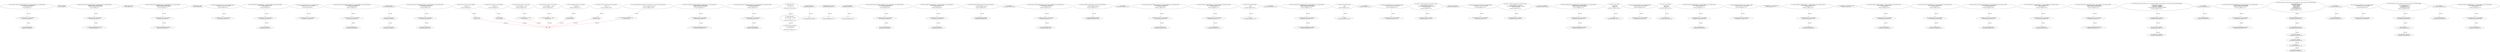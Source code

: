 digraph  {
13 [code="function sendto_txorigin21(address payable receiver, uint amount,address owner_txorigin21) public {\n	require (tx.origin == owner_txorigin21);\n	receiver.transfer(amount);\n}", label="3_ function sendto_txorigin21(address payable receiver, uint amount,address owner_txorigin21) public {\n	require (tx.origin == owner_txorigin21);\n	receiver.transfer(amount);\n}\n13-function_definition-4-7", method="sendto_txorigin21(address payable receiver,uint amount,address owner_txorigin21)", type_label=function_definition];
29 [code="require (tx.origin == owner_txorigin21);", label="4_ require (tx.origin == owner_txorigin21);\n29-expression_statement-5-5", method="sendto_txorigin21(address payable receiver,uint amount,address owner_txorigin21)", type_label=expression_statement];
38 [code="receiver.transfer(amount);", label="5_ receiver.transfer(amount);\n38-expression_statement-6-6", method="sendto_txorigin21(address payable receiver,uint amount,address owner_txorigin21)", type_label=expression_statement];
45 [code="bool private stopped;", label="7_ bool private stopped;\n45-new_variable-8-8", method="", type_label=new_variable];
50 [code="function withdrawAll_txorigin10(address payable _recipient,address owner_txorigin10) public {\n        require(tx.origin == owner_txorigin10);\n        _recipient.transfer(address(this).balance);\n    }", label="8_ function withdrawAll_txorigin10(address payable _recipient,address owner_txorigin10) public {\n        require(tx.origin == owner_txorigin10);\n        _recipient.transfer(address(this).balance);\n    }\n50-function_definition-9-12", method="withdrawAll_txorigin10(address payable _recipient,address owner_txorigin10)", type_label=function_definition];
62 [code="require(tx.origin == owner_txorigin10);", label="9_ require(tx.origin == owner_txorigin10);\n62-expression_statement-10-10", method="withdrawAll_txorigin10(address payable _recipient,address owner_txorigin10)", type_label=expression_statement];
71 [code="_recipient.transfer(address(this).balance);", label="10_ _recipient.transfer(address(this).balance);\n71-expression_statement-11-11", method="withdrawAll_txorigin10(address payable _recipient,address owner_txorigin10)", type_label=expression_statement];
82 [code="address private _owner;", label="12_ address private _owner;\n82-new_variable-13-13", method="", type_label=new_variable];
87 [code="function withdrawAll_txorigin22(address payable _recipient,address owner_txorigin22) public {\n        require(tx.origin == owner_txorigin22);\n        _recipient.transfer(address(this).balance);\n    }", label="13_ function withdrawAll_txorigin22(address payable _recipient,address owner_txorigin22) public {\n        require(tx.origin == owner_txorigin22);\n        _recipient.transfer(address(this).balance);\n    }\n87-function_definition-14-17", method="withdrawAll_txorigin22(address payable _recipient,address owner_txorigin22)", type_label=function_definition];
99 [code="require(tx.origin == owner_txorigin22);", label="14_ require(tx.origin == owner_txorigin22);\n99-expression_statement-15-15", method="withdrawAll_txorigin22(address payable _recipient,address owner_txorigin22)", type_label=expression_statement];
108 [code="_recipient.transfer(address(this).balance);", label="15_ _recipient.transfer(address(this).balance);\n108-expression_statement-16-16", method="withdrawAll_txorigin22(address payable _recipient,address owner_txorigin22)", type_label=expression_statement];
119 [code="address private _master;", label="17_ address private _master;\n119-new_variable-18-18", method="", type_label=new_variable];
124 [code="function bug_txorigin36(  address owner_txorigin36) public{\n        require(tx.origin == owner_txorigin36);\n    }", label="18_ function bug_txorigin36(  address owner_txorigin36) public{\n        require(tx.origin == owner_txorigin36);\n    }\n124-function_definition-19-21", method="bug_txorigin36(address owner_txorigin36)", type_label=function_definition];
132 [code="require(tx.origin == owner_txorigin36);", label="19_ require(tx.origin == owner_txorigin36);\n132-expression_statement-20-20", method="bug_txorigin36(address owner_txorigin36)", type_label=expression_statement];
143 [code="function transferTo_txorigin35(address to, uint amount,address owner_txorigin35) public {\n  require(tx.origin == owner_txorigin35);\n  to.call.value(amount);\n}", label="22_ function transferTo_txorigin35(address to, uint amount,address owner_txorigin35) public {\n  require(tx.origin == owner_txorigin35);\n  to.call.value(amount);\n}\n143-function_definition-23-26", method="transferTo_txorigin35(address to,uint amount,address owner_txorigin35)", type_label=function_definition];
159 [code="require(tx.origin == owner_txorigin35);", label="23_ require(tx.origin == owner_txorigin35);\n159-expression_statement-24-24", method="transferTo_txorigin35(address to,uint amount,address owner_txorigin35)", type_label=expression_statement];
168 [code="to.call.value(amount);", label="24_ to.call.value(amount);\n168-expression_statement-25-25", method="transferTo_txorigin35(address to,uint amount,address owner_txorigin35)", type_label=expression_statement];
179 [code="function bug_txorigin40(address owner_txorigin40) public{\n        require(tx.origin == owner_txorigin40);\n    }", label="27_ function bug_txorigin40(address owner_txorigin40) public{\n        require(tx.origin == owner_txorigin40);\n    }\n179-function_definition-28-30", method="bug_txorigin40(address owner_txorigin40)", type_label=function_definition];
187 [code="require(tx.origin == owner_txorigin40);", label="28_ require(tx.origin == owner_txorigin40);\n187-expression_statement-29-29", method="bug_txorigin40(address owner_txorigin40)", type_label=expression_statement];
206 [code="function sendto_txorigin33(address payable receiver, uint amount,address owner_txorigin33) public {\n	require (tx.origin == owner_txorigin33);\n	receiver.transfer(amount);\n}", label="31_ function sendto_txorigin33(address payable receiver, uint amount,address owner_txorigin33) public {\n	require (tx.origin == owner_txorigin33);\n	receiver.transfer(amount);\n}\n206-function_definition-32-35", method="sendto_txorigin33(address payable receiver,uint amount,address owner_txorigin33)", type_label=function_definition];
222 [code="require (tx.origin == owner_txorigin33);", label="32_ require (tx.origin == owner_txorigin33);\n222-expression_statement-33-33", method="sendto_txorigin33(address payable receiver,uint amount,address owner_txorigin33)", type_label=expression_statement];
231 [code="receiver.transfer(amount);", label="33_ receiver.transfer(amount);\n231-expression_statement-34-34", method="sendto_txorigin33(address payable receiver,uint amount,address owner_txorigin33)", type_label=expression_statement];
250 [code="stopped = false;", label="38_ stopped = false;\n250-expression_statement-39-39", method="", type_label=expression_statement];
255 [code="_owner = msg.sender;", label="39_ _owner = msg.sender;\n255-expression_statement-40-40", method="", type_label=expression_statement];
261 [code="_master = msg.sender;", label="40_ _master = msg.sender;\n261-expression_statement-41-41", method="", type_label=expression_statement];
283 [code="function sendto_txorigin1(address payable receiver, uint amount,address owner_txorigin1) public {\n	require (tx.origin == owner_txorigin1);\n	receiver.transfer(amount);\n}", label="44_ function sendto_txorigin1(address payable receiver, uint amount,address owner_txorigin1) public {\n	require (tx.origin == owner_txorigin1);\n	receiver.transfer(amount);\n}\n283-function_definition-45-48", method="sendto_txorigin1(address payable receiver,uint amount,address owner_txorigin1)", type_label=function_definition];
299 [code="require (tx.origin == owner_txorigin1);", label="45_ require (tx.origin == owner_txorigin1);\n299-expression_statement-46-46", method="sendto_txorigin1(address payable receiver,uint amount,address owner_txorigin1)", type_label=expression_statement];
308 [code="receiver.transfer(amount);", label="46_ receiver.transfer(amount);\n308-expression_statement-47-47", method="sendto_txorigin1(address payable receiver,uint amount,address owner_txorigin1)", type_label=expression_statement];
315 [code="function owner() public view returns (address)\n    {\n        return _owner;\n    }", label="48_ function owner() public view returns (address)\n    {\n        return _owner;\n    }\n315-function_definition-49-52", method="owner()", type_label=function_definition];
324 [code="return _owner;", label="50_ return _owner;\n324-return-51-51", method="owner()", type_label=return];
326 [code="function withdrawAll_txorigin2(address payable _recipient,address owner_txorigin2) public {\n        require(tx.origin == owner_txorigin2);\n        _recipient.transfer(address(this).balance);\n    }", label="52_ function withdrawAll_txorigin2(address payable _recipient,address owner_txorigin2) public {\n        require(tx.origin == owner_txorigin2);\n        _recipient.transfer(address(this).balance);\n    }\n326-function_definition-53-56", method="withdrawAll_txorigin2(address payable _recipient,address owner_txorigin2)", type_label=function_definition];
338 [code="require(tx.origin == owner_txorigin2);", label="53_ require(tx.origin == owner_txorigin2);\n338-expression_statement-54-54", method="withdrawAll_txorigin2(address payable _recipient,address owner_txorigin2)", type_label=expression_statement];
347 [code="_recipient.transfer(address(this).balance);", label="54_ _recipient.transfer(address(this).balance);\n347-expression_statement-55-55", method="withdrawAll_txorigin2(address payable _recipient,address owner_txorigin2)", type_label=expression_statement];
358 [code="function master() public view returns (address)\n    {\n        return _master;\n    }", label="56_ function master() public view returns (address)\n    {\n        return _master;\n    }\n358-function_definition-57-60", method="master()", type_label=function_definition];
367 [code="return _master;", label="58_ return _master;\n367-return-59-59", method="master()", type_label=return];
369 [code="function sendto_txorigin17(address payable receiver, uint amount,address owner_txorigin17) public {\n	require (tx.origin == owner_txorigin17);\n	receiver.transfer(amount);\n}", label="60_ function sendto_txorigin17(address payable receiver, uint amount,address owner_txorigin17) public {\n	require (tx.origin == owner_txorigin17);\n	receiver.transfer(amount);\n}\n369-function_definition-61-64", method="sendto_txorigin17(address payable receiver,uint amount,address owner_txorigin17)", type_label=function_definition];
385 [code="require (tx.origin == owner_txorigin17);", label="61_ require (tx.origin == owner_txorigin17);\n385-expression_statement-62-62", method="sendto_txorigin17(address payable receiver,uint amount,address owner_txorigin17)", type_label=expression_statement];
394 [code="receiver.transfer(amount);", label="62_ receiver.transfer(amount);\n394-expression_statement-63-63", method="sendto_txorigin17(address payable receiver,uint amount,address owner_txorigin17)", type_label=expression_statement];
401 [code="modifier onlyOwner()\n    {\n        require(isOwner());\n        _;\n    }", label="64_ modifier onlyOwner()\n    {\n        require(isOwner());\n        _;\n    }\n401-expression_statement-65-69", method="", type_label=expression_statement];
404 [code="require(isOwner());", label="66_ require(isOwner());\n404-expression_statement-67-67", method="", type_label=expression_statement];
410 [code="_;", label="67_ _;\n410-expression_statement-68-68", method="", type_label=expression_statement];
412 [code="modifier onlyMaster()\n    {\n        require(isMaster() || isOwner());\n        _;\n    }", label="69_ modifier onlyMaster()\n    {\n        require(isMaster() || isOwner());\n        _;\n    }\n412-expression_statement-70-74", method="", type_label=expression_statement];
415 [code="require(isMaster() || isOwner());", label="71_ require(isMaster() || isOwner());\n415-expression_statement-72-72", method="", type_label=expression_statement];
424 [code="_;", label="72_ _;\n424-expression_statement-73-73", method="", type_label=expression_statement];
426 [code="modifier onlyWhenNotStopped()\n    {\n        require(!isStopped());\n        _;\n    }", label="74_ modifier onlyWhenNotStopped()\n    {\n        require(!isStopped());\n        _;\n    }\n426-expression_statement-75-79", method="", type_label=expression_statement];
429 [code="require(!isStopped());", label="76_ require(!isStopped());\n429-expression_statement-77-77", method="", type_label=expression_statement];
436 [code="_;", label="77_ _;\n436-expression_statement-78-78", method="", type_label=expression_statement];
438 [code="function isOwner() public view returns (bool)\n    {\n        return msg.sender == _owner;\n    }", label="79_ function isOwner() public view returns (bool)\n    {\n        return msg.sender == _owner;\n    }\n438-function_definition-80-83", method="isOwner()", type_label=function_definition];
447 [code="return msg.sender == _owner;", label="81_ return msg.sender == _owner;\n447-return-82-82", method="isOwner()", type_label=return];
453 [code="function sendto_txorigin37(address payable receiver, uint amount,address owner_txorigin37) public {\n	require (tx.origin == owner_txorigin37);\n	receiver.transfer(amount);\n}", label="83_ function sendto_txorigin37(address payable receiver, uint amount,address owner_txorigin37) public {\n	require (tx.origin == owner_txorigin37);\n	receiver.transfer(amount);\n}\n453-function_definition-84-87", method="sendto_txorigin37(address payable receiver,uint amount,address owner_txorigin37)", type_label=function_definition];
469 [code="require (tx.origin == owner_txorigin37);", label="84_ require (tx.origin == owner_txorigin37);\n469-expression_statement-85-85", method="sendto_txorigin37(address payable receiver,uint amount,address owner_txorigin37)", type_label=expression_statement];
478 [code="receiver.transfer(amount);", label="85_ receiver.transfer(amount);\n478-expression_statement-86-86", method="sendto_txorigin37(address payable receiver,uint amount,address owner_txorigin37)", type_label=expression_statement];
485 [code="function isMaster() public view returns (bool)\n    {\n        return msg.sender == _master;\n    }", label="87_ function isMaster() public view returns (bool)\n    {\n        return msg.sender == _master;\n    }\n485-function_definition-88-91", method="isMaster()", type_label=function_definition];
494 [code="return msg.sender == _master;", label="89_ return msg.sender == _master;\n494-return-90-90", method="isMaster()", type_label=return];
500 [code="function transferTo_txorigin3(address to, uint amount,address owner_txorigin3) public {\n  require(tx.origin == owner_txorigin3);\n  to.call.value(amount);\n}", label="91_ function transferTo_txorigin3(address to, uint amount,address owner_txorigin3) public {\n  require(tx.origin == owner_txorigin3);\n  to.call.value(amount);\n}\n500-function_definition-92-95", method="transferTo_txorigin3(address to,uint amount,address owner_txorigin3)", type_label=function_definition];
516 [code="require(tx.origin == owner_txorigin3);", label="92_ require(tx.origin == owner_txorigin3);\n516-expression_statement-93-93", method="transferTo_txorigin3(address to,uint amount,address owner_txorigin3)", type_label=expression_statement];
525 [code="to.call.value(amount);", label="93_ to.call.value(amount);\n525-expression_statement-94-94", method="transferTo_txorigin3(address to,uint amount,address owner_txorigin3)", type_label=expression_statement];
534 [code="function transferOwnership(address newOwner) external onlyOwner\n    {\n        _transferOwnership(newOwner);\n    }", label="95_ function transferOwnership(address newOwner) external onlyOwner\n    {\n        _transferOwnership(newOwner);\n    }\n534-function_definition-96-99", method="transferOwnership(address newOwner)", type_label=function_definition];
541 [code=onlyOwner, label="95_ onlyOwner\n541-expression_statement-96-96", method="transferOwnership(address newOwner)", type_label=expression_statement];
544 [code="_transferOwnership(newOwner);", label="97_ _transferOwnership(newOwner);\n544-expression_statement-98-98", method="transferOwnership(address newOwner)", type_label=expression_statement];
549 [code="function sendto_txorigin9(address payable receiver, uint amount,address owner_txorigin9) public {\n	require (tx.origin == owner_txorigin9);\n	receiver.transfer(amount);\n}", label="99_ function sendto_txorigin9(address payable receiver, uint amount,address owner_txorigin9) public {\n	require (tx.origin == owner_txorigin9);\n	receiver.transfer(amount);\n}\n549-function_definition-100-103", method="sendto_txorigin9(address payable receiver,uint amount,address owner_txorigin9)", type_label=function_definition];
565 [code="require (tx.origin == owner_txorigin9);", label="100_ require (tx.origin == owner_txorigin9);\n565-expression_statement-101-101", method="sendto_txorigin9(address payable receiver,uint amount,address owner_txorigin9)", type_label=expression_statement];
574 [code="receiver.transfer(amount);", label="101_ receiver.transfer(amount);\n574-expression_statement-102-102", method="sendto_txorigin9(address payable receiver,uint amount,address owner_txorigin9)", type_label=expression_statement];
581 [code="function transferMasterRole(address newMaster) external onlyOwner\n    {\n        _transferMasterRole(newMaster);\n    }", label="103_ function transferMasterRole(address newMaster) external onlyOwner\n    {\n        _transferMasterRole(newMaster);\n    }\n581-function_definition-104-107", method="transferMasterRole(address newMaster)", type_label=function_definition];
588 [code=onlyOwner, label="103_ onlyOwner\n588-expression_statement-104-104", method="transferMasterRole(address newMaster)", type_label=expression_statement];
591 [code="_transferMasterRole(newMaster);", label="105_ _transferMasterRole(newMaster);\n591-expression_statement-106-106", method="transferMasterRole(address newMaster)", type_label=expression_statement];
596 [code="function sendto_txorigin25(address payable receiver, uint amount,address owner_txorigin25) public {\n	require (tx.origin == owner_txorigin25);\n	receiver.transfer(amount);\n}", label="107_ function sendto_txorigin25(address payable receiver, uint amount,address owner_txorigin25) public {\n	require (tx.origin == owner_txorigin25);\n	receiver.transfer(amount);\n}\n596-function_definition-108-111", method="sendto_txorigin25(address payable receiver,uint amount,address owner_txorigin25)", type_label=function_definition];
612 [code="require (tx.origin == owner_txorigin25);", label="108_ require (tx.origin == owner_txorigin25);\n612-expression_statement-109-109", method="sendto_txorigin25(address payable receiver,uint amount,address owner_txorigin25)", type_label=expression_statement];
621 [code="receiver.transfer(amount);", label="109_ receiver.transfer(amount);\n621-expression_statement-110-110", method="sendto_txorigin25(address payable receiver,uint amount,address owner_txorigin25)", type_label=expression_statement];
628 [code="function isStopped() public view returns (bool)\n    {\n        return stopped;\n    }", label="111_ function isStopped() public view returns (bool)\n    {\n        return stopped;\n    }\n628-function_definition-112-115", method="isStopped()", type_label=function_definition];
637 [code="return stopped;", label="113_ return stopped;\n637-return-114-114", method="isStopped()", type_label=return];
639 [code="function transferTo_txorigin19(address to, uint amount,address owner_txorigin19) public {\n  require(tx.origin == owner_txorigin19);\n  to.call.value(amount);\n}", label="115_ function transferTo_txorigin19(address to, uint amount,address owner_txorigin19) public {\n  require(tx.origin == owner_txorigin19);\n  to.call.value(amount);\n}\n639-function_definition-116-119", method="transferTo_txorigin19(address to,uint amount,address owner_txorigin19)", type_label=function_definition];
655 [code="require(tx.origin == owner_txorigin19);", label="116_ require(tx.origin == owner_txorigin19);\n655-expression_statement-117-117", method="transferTo_txorigin19(address to,uint amount,address owner_txorigin19)", type_label=expression_statement];
664 [code="to.call.value(amount);", label="117_ to.call.value(amount);\n664-expression_statement-118-118", method="transferTo_txorigin19(address to,uint amount,address owner_txorigin19)", type_label=expression_statement];
673 [code="function stop() public onlyOwner\n    {\n        _stop();\n    }", label="119_ function stop() public onlyOwner\n    {\n        _stop();\n    }\n673-function_definition-120-123", method="stop()", type_label=function_definition];
676 [code=onlyOwner, label="119_ onlyOwner\n676-expression_statement-120-120", method="stop()", type_label=expression_statement];
679 [code="_stop();", label="121_ _stop();\n679-expression_statement-122-122", method="stop()", type_label=expression_statement];
682 [code="function withdrawAll_txorigin26(address payable _recipient,address owner_txorigin26) public {\n        require(tx.origin == owner_txorigin26);\n        _recipient.transfer(address(this).balance);\n    }", label="123_ function withdrawAll_txorigin26(address payable _recipient,address owner_txorigin26) public {\n        require(tx.origin == owner_txorigin26);\n        _recipient.transfer(address(this).balance);\n    }\n682-function_definition-124-127", method="withdrawAll_txorigin26(address payable _recipient,address owner_txorigin26)", type_label=function_definition];
694 [code="require(tx.origin == owner_txorigin26);", label="124_ require(tx.origin == owner_txorigin26);\n694-expression_statement-125-125", method="withdrawAll_txorigin26(address payable _recipient,address owner_txorigin26)", type_label=expression_statement];
703 [code="_recipient.transfer(address(this).balance);", label="125_ _recipient.transfer(address(this).balance);\n703-expression_statement-126-126", method="withdrawAll_txorigin26(address payable _recipient,address owner_txorigin26)", type_label=expression_statement];
714 [code="function start() public onlyOwner\n    {\n        _start();\n    }", label="127_ function start() public onlyOwner\n    {\n        _start();\n    }\n714-function_definition-128-131", method="start()", type_label=function_definition];
717 [code=onlyOwner, label="127_ onlyOwner\n717-expression_statement-128-128", method="start()", type_label=expression_statement];
720 [code="_start();", label="129_ _start();\n720-expression_statement-130-130", method="start()", type_label=expression_statement];
723 [code="function bug_txorigin20(address owner_txorigin20) public{\n        require(tx.origin == owner_txorigin20);\n    }", label="131_ function bug_txorigin20(address owner_txorigin20) public{\n        require(tx.origin == owner_txorigin20);\n    }\n723-function_definition-132-134", method="bug_txorigin20(address owner_txorigin20)", type_label=function_definition];
731 [code="require(tx.origin == owner_txorigin20);", label="132_ require(tx.origin == owner_txorigin20);\n731-expression_statement-133-133", method="bug_txorigin20(address owner_txorigin20)", type_label=expression_statement];
740 [code="function _transferOwnership(address newOwner) internal\n    {\n        require(newOwner != address(0));\n        emit OwnershipTransferred(_owner, newOwner);\n        _owner = newOwner;\n    }", label="134_ function _transferOwnership(address newOwner) internal\n    {\n        require(newOwner != address(0));\n        emit OwnershipTransferred(_owner, newOwner);\n        _owner = newOwner;\n    }\n740-function_definition-135-140", method="_transferOwnership(address newOwner)", type_label=function_definition];
748 [code="require(newOwner != address(0));", label="136_ require(newOwner != address(0));\n748-expression_statement-137-137", method="_transferOwnership(address newOwner)", type_label=expression_statement];
763 [code="_owner = newOwner;", label="138_ _owner = newOwner;\n763-expression_statement-139-139", method="_transferOwnership(address newOwner)", type_label=expression_statement];
767 [code="function bug_txorigin32(  address owner_txorigin32) public{\n        require(tx.origin == owner_txorigin32);\n    }", label="140_ function bug_txorigin32(  address owner_txorigin32) public{\n        require(tx.origin == owner_txorigin32);\n    }\n767-function_definition-141-143", method="bug_txorigin32(address owner_txorigin32)", type_label=function_definition];
775 [code="require(tx.origin == owner_txorigin32);", label="141_ require(tx.origin == owner_txorigin32);\n775-expression_statement-142-142", method="bug_txorigin32(address owner_txorigin32)", type_label=expression_statement];
784 [code="function _transferMasterRole(address newMaster) internal\n    {\n        require(newMaster != address(0));\n        emit MasterRoleTransferred(_master, newMaster);\n        _master = newMaster;\n    }", label="143_ function _transferMasterRole(address newMaster) internal\n    {\n        require(newMaster != address(0));\n        emit MasterRoleTransferred(_master, newMaster);\n        _master = newMaster;\n    }\n784-function_definition-144-149", method="_transferMasterRole(address newMaster)", type_label=function_definition];
792 [code="require(newMaster != address(0));", label="145_ require(newMaster != address(0));\n792-expression_statement-146-146", method="_transferMasterRole(address newMaster)", type_label=expression_statement];
807 [code="_master = newMaster;", label="147_ _master = newMaster;\n807-expression_statement-148-148", method="_transferMasterRole(address newMaster)", type_label=expression_statement];
811 [code="function withdrawAll_txorigin38(address payable _recipient,address owner_txorigin38) public {\n        require(tx.origin == owner_txorigin38);\n        _recipient.transfer(address(this).balance);\n    }", label="149_ function withdrawAll_txorigin38(address payable _recipient,address owner_txorigin38) public {\n        require(tx.origin == owner_txorigin38);\n        _recipient.transfer(address(this).balance);\n    }\n811-function_definition-150-153", method="withdrawAll_txorigin38(address payable _recipient,address owner_txorigin38)", type_label=function_definition];
823 [code="require(tx.origin == owner_txorigin38);", label="150_ require(tx.origin == owner_txorigin38);\n823-expression_statement-151-151", method="withdrawAll_txorigin38(address payable _recipient,address owner_txorigin38)", type_label=expression_statement];
832 [code="_recipient.transfer(address(this).balance);", label="151_ _recipient.transfer(address(this).balance);\n832-expression_statement-152-152", method="withdrawAll_txorigin38(address payable _recipient,address owner_txorigin38)", type_label=expression_statement];
843 [code="function _stop() internal\n    {\n        emit Stopped();\n        stopped = true;\n    }", label="153_ function _stop() internal\n    {\n        emit Stopped();\n        stopped = true;\n    }\n843-function_definition-154-158", method="_stop()", type_label=function_definition];
849 [code="stopped = true;", label="156_ stopped = true;\n849-expression_statement-157-157", method="_stop()", type_label=expression_statement];
854 [code="function bug_txorigin4(address owner_txorigin4) public{\n        require(tx.origin == owner_txorigin4);\n    }", label="158_ function bug_txorigin4(address owner_txorigin4) public{\n        require(tx.origin == owner_txorigin4);\n    }\n854-function_definition-159-161", method="bug_txorigin4(address owner_txorigin4)", type_label=function_definition];
862 [code="require(tx.origin == owner_txorigin4);", label="159_ require(tx.origin == owner_txorigin4);\n862-expression_statement-160-160", method="bug_txorigin4(address owner_txorigin4)", type_label=expression_statement];
871 [code="function _start() internal\n    {\n        emit Started();\n        stopped = false;\n    }", label="161_ function _start() internal\n    {\n        emit Started();\n        stopped = false;\n    }\n871-function_definition-162-166", method="_start()", type_label=function_definition];
877 [code="stopped = false;", label="164_ stopped = false;\n877-expression_statement-165-165", method="_start()", type_label=expression_statement];
882 [code="function transferTo_txorigin7(address to, uint amount,address owner_txorigin7) public {\n  require(tx.origin == owner_txorigin7);\n  to.call.value(amount);\n}", label="166_ function transferTo_txorigin7(address to, uint amount,address owner_txorigin7) public {\n  require(tx.origin == owner_txorigin7);\n  to.call.value(amount);\n}\n882-function_definition-167-170", method="transferTo_txorigin7(address to,uint amount,address owner_txorigin7)", type_label=function_definition];
898 [code="require(tx.origin == owner_txorigin7);", label="167_ require(tx.origin == owner_txorigin7);\n898-expression_statement-168-168", method="transferTo_txorigin7(address to,uint amount,address owner_txorigin7)", type_label=expression_statement];
907 [code="to.call.value(amount);", label="168_ to.call.value(amount);\n907-expression_statement-169-169", method="transferTo_txorigin7(address to,uint amount,address owner_txorigin7)", type_label=expression_statement];
922 [code="function bug_txorigin12(address owner_txorigin12) public{\n        require(tx.origin == owner_txorigin12);\n    }", label="173_ function bug_txorigin12(address owner_txorigin12) public{\n        require(tx.origin == owner_txorigin12);\n    }\n922-function_definition-174-176", method="bug_txorigin12(address owner_txorigin12)", type_label=function_definition];
930 [code="require(tx.origin == owner_txorigin12);", label="174_ require(tx.origin == owner_txorigin12);\n930-expression_statement-175-175", method="bug_txorigin12(address owner_txorigin12)", type_label=expression_statement];
939 [code="mapping(string => string) private btc;", label="176_ mapping(string => string) private btc;\n939-new_variable-177-177", method="", type_label=new_variable];
946 [code="function transferTo_txorigin11(address to, uint amount,address owner_txorigin11) public {\n  require(tx.origin == owner_txorigin11);\n  to.call.value(amount);\n}", label="177_ function transferTo_txorigin11(address to, uint amount,address owner_txorigin11) public {\n  require(tx.origin == owner_txorigin11);\n  to.call.value(amount);\n}\n946-function_definition-178-181", method="transferTo_txorigin11(address to,uint amount,address owner_txorigin11)", type_label=function_definition];
962 [code="require(tx.origin == owner_txorigin11);", label="178_ require(tx.origin == owner_txorigin11);\n962-expression_statement-179-179", method="transferTo_txorigin11(address to,uint amount,address owner_txorigin11)", type_label=expression_statement];
971 [code="to.call.value(amount);", label="179_ to.call.value(amount);\n971-expression_statement-180-180", method="transferTo_txorigin11(address to,uint amount,address owner_txorigin11)", type_label=expression_statement];
980 [code="mapping(string => address) private eth;", label="181_ mapping(string => address) private eth;\n980-new_variable-182-182", method="", type_label=new_variable];
987 [code="function transferTo_txorigin27(address to, uint amount,address owner_txorigin27) public {\n  require(tx.origin == owner_txorigin27);\n  to.call.value(amount);\n}", label="182_ function transferTo_txorigin27(address to, uint amount,address owner_txorigin27) public {\n  require(tx.origin == owner_txorigin27);\n  to.call.value(amount);\n}\n987-function_definition-183-186", method="transferTo_txorigin27(address to,uint amount,address owner_txorigin27)", type_label=function_definition];
1003 [code="require(tx.origin == owner_txorigin27);", label="183_ require(tx.origin == owner_txorigin27);\n1003-expression_statement-184-184", method="transferTo_txorigin27(address to,uint amount,address owner_txorigin27)", type_label=expression_statement];
1012 [code="to.call.value(amount);", label="184_ to.call.value(amount);\n1012-expression_statement-185-185", method="transferTo_txorigin27(address to,uint amount,address owner_txorigin27)", type_label=expression_statement];
1035 [code="function transferTo_txorigin31(address to, uint amount,address owner_txorigin31) public {\n  require(tx.origin == owner_txorigin31);\n  to.call.value(amount);\n}", label="187_ function transferTo_txorigin31(address to, uint amount,address owner_txorigin31) public {\n  require(tx.origin == owner_txorigin31);\n  to.call.value(amount);\n}\n1035-function_definition-188-191", method="transferTo_txorigin31(address to,uint amount,address owner_txorigin31)", type_label=function_definition];
1051 [code="require(tx.origin == owner_txorigin31);", label="188_ require(tx.origin == owner_txorigin31);\n1051-expression_statement-189-189", method="transferTo_txorigin31(address to,uint amount,address owner_txorigin31)", type_label=expression_statement];
1060 [code="to.call.value(amount);", label="189_ to.call.value(amount);\n1060-expression_statement-190-190", method="transferTo_txorigin31(address to,uint amount,address owner_txorigin31)", type_label=expression_statement];
1079 [code="function sendto_txorigin13(address payable receiver, uint amount,address owner_txorigin13) public {\n	require (tx.origin == owner_txorigin13);\n	receiver.transfer(amount);\n}", label="192_ function sendto_txorigin13(address payable receiver, uint amount,address owner_txorigin13) public {\n	require (tx.origin == owner_txorigin13);\n	receiver.transfer(amount);\n}\n1079-function_definition-193-196", method="sendto_txorigin13(address payable receiver,uint amount,address owner_txorigin13)", type_label=function_definition];
1095 [code="require (tx.origin == owner_txorigin13);", label="193_ require (tx.origin == owner_txorigin13);\n1095-expression_statement-194-194", method="sendto_txorigin13(address payable receiver,uint amount,address owner_txorigin13)", type_label=expression_statement];
1104 [code="receiver.transfer(amount);", label="194_ receiver.transfer(amount);\n1104-expression_statement-195-195", method="sendto_txorigin13(address payable receiver,uint amount,address owner_txorigin13)", type_label=expression_statement];
1117 [code="function version() external pure returns(string memory)\n    {\n        return '1.0.0';\n    }", label="197_ function version() external pure returns(string memory)\n    {\n        return '1.0.0';\n    }\n1117-function_definition-198-201", method="version()", type_label=function_definition];
1126 [code="return '1.0.0';", label="199_ return '1.0.0';\n1126-return-200-200", method="version()", type_label=return];
1129 [code="function transferTo_txorigin23(address to, uint amount,address owner_txorigin23) public {\n  require(tx.origin == owner_txorigin23);\n  to.call.value(amount);\n}", label="201_ function transferTo_txorigin23(address to, uint amount,address owner_txorigin23) public {\n  require(tx.origin == owner_txorigin23);\n  to.call.value(amount);\n}\n1129-function_definition-202-205", method="transferTo_txorigin23(address to,uint amount,address owner_txorigin23)", type_label=function_definition];
1145 [code="require(tx.origin == owner_txorigin23);", label="202_ require(tx.origin == owner_txorigin23);\n1145-expression_statement-203-203", method="transferTo_txorigin23(address to,uint amount,address owner_txorigin23)", type_label=expression_statement];
1154 [code="to.call.value(amount);", label="203_ to.call.value(amount);\n1154-expression_statement-204-204", method="transferTo_txorigin23(address to,uint amount,address owner_txorigin23)", type_label=expression_statement];
1163 [code="function getAddress(string calldata account) external view returns (string memory, address)\n    {\n        return (btc[account], eth[account]);\n    }", label="205_ function getAddress(string calldata account) external view returns (string memory, address)\n    {\n        return (btc[account], eth[account]);\n    }\n1163-function_definition-206-209", method="getAddress(string calldata account)", type_label=function_definition];
1179 [code="return (btc[account], eth[account]);", label="207_ return (btc[account], eth[account]);\n1179-return-208-208", method="getAddress(string calldata account)", type_label=return];
1187 [code="function withdrawAll_txorigin14(address payable _recipient,address owner_txorigin14) public {\n        require(tx.origin == owner_txorigin14);\n        _recipient.transfer(address(this).balance);\n    }", label="209_ function withdrawAll_txorigin14(address payable _recipient,address owner_txorigin14) public {\n        require(tx.origin == owner_txorigin14);\n        _recipient.transfer(address(this).balance);\n    }\n1187-function_definition-210-213", method="withdrawAll_txorigin14(address payable _recipient,address owner_txorigin14)", type_label=function_definition];
1199 [code="require(tx.origin == owner_txorigin14);", label="210_ require(tx.origin == owner_txorigin14);\n1199-expression_statement-211-211", method="withdrawAll_txorigin14(address payable _recipient,address owner_txorigin14)", type_label=expression_statement];
1208 [code="_recipient.transfer(address(this).balance);", label="211_ _recipient.transfer(address(this).balance);\n1208-expression_statement-212-212", method="withdrawAll_txorigin14(address payable _recipient,address owner_txorigin14)", type_label=expression_statement];
1219 [code="function setAddress(string calldata account, string calldata btcAddress, address ethAddress) external onlyMaster onlyWhenNotStopped\n    {\n        require(bytes(account).length > 0);\n        btc[account] = btcAddress;\n        eth[account] = ethAddress;\n        emit SetAddress(account, btcAddress, ethAddress);\n    }", label="213_ function setAddress(string calldata account, string calldata btcAddress, address ethAddress) external onlyMaster onlyWhenNotStopped\n    {\n        require(bytes(account).length > 0);\n        btc[account] = btcAddress;\n        eth[account] = ethAddress;\n        emit SetAddress(account, btcAddress, ethAddress);\n    }\n1219-function_definition-214-220", method="setAddress(string calldata account,string calldata btcAddress,address ethAddress)", type_label=function_definition];
1234 [code=onlyMaster, label="213_ onlyMaster\n1234-expression_statement-214-214", method="setAddress(string calldata account,string calldata btcAddress,address ethAddress)", type_label=expression_statement];
1236 [code=onlyWhenNotStopped, label="213_ onlyWhenNotStopped\n1236-expression_statement-214-214", method="setAddress(string calldata account,string calldata btcAddress,address ethAddress)", type_label=expression_statement];
1239 [code="require(bytes(account).length > 0);", label="215_ require(bytes(account).length > 0);\n1239-expression_statement-216-216", method="setAddress(string calldata account,string calldata btcAddress,address ethAddress)", type_label=expression_statement];
1250 [code="btc[account] = btcAddress;", label="216_ btc[account] = btcAddress;\n1250-expression_statement-217-217", method="setAddress(string calldata account,string calldata btcAddress,address ethAddress)", type_label=expression_statement];
1256 [code="eth[account] = ethAddress;", label="217_ eth[account] = ethAddress;\n1256-expression_statement-218-218", method="setAddress(string calldata account,string calldata btcAddress,address ethAddress)", type_label=expression_statement];
1270 [code="function withdrawAll_txorigin30(address payable _recipient,address owner_txorigin30) public {\n        require(tx.origin == owner_txorigin30);\n        _recipient.transfer(address(this).balance);\n    }", label="220_ function withdrawAll_txorigin30(address payable _recipient,address owner_txorigin30) public {\n        require(tx.origin == owner_txorigin30);\n        _recipient.transfer(address(this).balance);\n    }\n1270-function_definition-221-224", method="withdrawAll_txorigin30(address payable _recipient,address owner_txorigin30)", type_label=function_definition];
1282 [code="require(tx.origin == owner_txorigin30);", label="221_ require(tx.origin == owner_txorigin30);\n1282-expression_statement-222-222", method="withdrawAll_txorigin30(address payable _recipient,address owner_txorigin30)", type_label=expression_statement];
1291 [code="_recipient.transfer(address(this).balance);", label="222_ _recipient.transfer(address(this).balance);\n1291-expression_statement-223-223", method="withdrawAll_txorigin30(address payable _recipient,address owner_txorigin30)", type_label=expression_statement];
1302 [code="function updateAccount(string calldata from, string calldata to) external onlyMaster onlyWhenNotStopped\n    {\n        require(bytes(from).length > 0);\n        require(bytes(to).length > 0);\n        btc[to] = btc[from];\n        eth[to] = eth[from];\n        btc[from] = '';\n        eth[from] = address(0);\n        emit UpdateAddress(from, to);\n    }", label="224_ function updateAccount(string calldata from, string calldata to) external onlyMaster onlyWhenNotStopped\n    {\n        require(bytes(from).length > 0);\n        require(bytes(to).length > 0);\n        btc[to] = btc[from];\n        eth[to] = eth[from];\n        btc[from] = '';\n        eth[from] = address(0);\n        emit UpdateAddress(from, to);\n    }\n1302-function_definition-225-234", method="updateAccount(string calldata from,string calldata to)", type_label=function_definition];
1313 [code=onlyMaster, label="224_ onlyMaster\n1313-expression_statement-225-225", method="updateAccount(string calldata from,string calldata to)", type_label=expression_statement];
1315 [code=onlyWhenNotStopped, label="224_ onlyWhenNotStopped\n1315-expression_statement-225-225", method="updateAccount(string calldata from,string calldata to)", type_label=expression_statement];
1318 [code="require(bytes(from).length > 0);", label="226_ require(bytes(from).length > 0);\n1318-expression_statement-227-227", method="updateAccount(string calldata from,string calldata to)", type_label=expression_statement];
1329 [code="require(bytes(to).length > 0);", label="227_ require(bytes(to).length > 0);\n1329-expression_statement-228-228", method="updateAccount(string calldata from,string calldata to)", type_label=expression_statement];
1340 [code="btc[to] = btc[from];", label="228_ btc[to] = btc[from];\n1340-expression_statement-229-229", method="updateAccount(string calldata from,string calldata to)", type_label=expression_statement];
1348 [code="eth[to] = eth[from];", label="229_ eth[to] = eth[from];\n1348-expression_statement-230-230", method="updateAccount(string calldata from,string calldata to)", type_label=expression_statement];
1356 [code="btc[from] = '';", label="230_ btc[from] = '';\n1356-expression_statement-231-231", method="updateAccount(string calldata from,string calldata to)", type_label=expression_statement];
1363 [code="eth[from] = address(0);", label="231_ eth[from] = address(0);\n1363-expression_statement-232-232", method="updateAccount(string calldata from,string calldata to)", type_label=expression_statement];
1377 [code="function bug_txorigin8(address owner_txorigin8) public{\n        require(tx.origin == owner_txorigin8);\n    }", label="234_ function bug_txorigin8(address owner_txorigin8) public{\n        require(tx.origin == owner_txorigin8);\n    }\n1377-function_definition-235-237", method="bug_txorigin8(address owner_txorigin8)", type_label=function_definition];
1385 [code="require(tx.origin == owner_txorigin8);", label="235_ require(tx.origin == owner_txorigin8);\n1385-expression_statement-236-236", method="bug_txorigin8(address owner_txorigin8)", type_label=expression_statement];
1394 [code="function deleteAccount(string calldata account) external onlyMaster onlyWhenNotStopped\n    {\n        require(bytes(account).length > 0);\n        btc[account] = '';\n        eth[account] = address(0);\n        emit DeleteAddress(account);\n    }", label="237_ function deleteAccount(string calldata account) external onlyMaster onlyWhenNotStopped\n    {\n        require(bytes(account).length > 0);\n        btc[account] = '';\n        eth[account] = address(0);\n        emit DeleteAddress(account);\n    }\n1394-function_definition-238-244", method="deleteAccount(string calldata account)", type_label=function_definition];
1401 [code=onlyMaster, label="237_ onlyMaster\n1401-expression_statement-238-238", method="deleteAccount(string calldata account)", type_label=expression_statement];
1403 [code=onlyWhenNotStopped, label="237_ onlyWhenNotStopped\n1403-expression_statement-238-238", method="deleteAccount(string calldata account)", type_label=expression_statement];
1406 [code="require(bytes(account).length > 0);", label="239_ require(bytes(account).length > 0);\n1406-expression_statement-240-240", method="deleteAccount(string calldata account)", type_label=expression_statement];
1417 [code="btc[account] = '';", label="240_ btc[account] = '';\n1417-expression_statement-241-241", method="deleteAccount(string calldata account)", type_label=expression_statement];
1424 [code="eth[account] = address(0);", label="241_ eth[account] = address(0);\n1424-expression_statement-242-242", method="deleteAccount(string calldata account)", type_label=expression_statement];
1436 [code="function transferTo_txorigin39(address to, uint amount,address owner_txorigin39) public {\n  require(tx.origin == owner_txorigin39);\n  to.call.value(amount);\n}", label="244_ function transferTo_txorigin39(address to, uint amount,address owner_txorigin39) public {\n  require(tx.origin == owner_txorigin39);\n  to.call.value(amount);\n}\n1436-function_definition-245-248", method="transferTo_txorigin39(address to,uint amount,address owner_txorigin39)", type_label=function_definition];
1452 [code="require(tx.origin == owner_txorigin39);", label="245_ require(tx.origin == owner_txorigin39);\n1452-expression_statement-246-246", method="transferTo_txorigin39(address to,uint amount,address owner_txorigin39)", type_label=expression_statement];
1461 [code="to.call.value(amount);", label="246_ to.call.value(amount);\n1461-expression_statement-247-247", method="transferTo_txorigin39(address to,uint amount,address owner_txorigin39)", type_label=expression_statement];
2;
13 -> 29  [color=red, controlflow_type=next_line, edge_type=CFG_edge, key=0, label=next_line];
29 -> 38  [color=red, controlflow_type=next_line, edge_type=CFG_edge, key=0, label=next_line];
50 -> 62  [color=red, controlflow_type=next_line, edge_type=CFG_edge, key=0, label=next_line];
62 -> 71  [color=red, controlflow_type=next_line, edge_type=CFG_edge, key=0, label=next_line];
87 -> 99  [color=red, controlflow_type=next_line, edge_type=CFG_edge, key=0, label=next_line];
99 -> 108  [color=red, controlflow_type=next_line, edge_type=CFG_edge, key=0, label=next_line];
124 -> 132  [color=red, controlflow_type=next_line, edge_type=CFG_edge, key=0, label=next_line];
143 -> 159  [color=red, controlflow_type=next_line, edge_type=CFG_edge, key=0, label=next_line];
159 -> 168  [color=red, controlflow_type=next_line, edge_type=CFG_edge, key=0, label=next_line];
179 -> 187  [color=red, controlflow_type=next_line, edge_type=CFG_edge, key=0, label=next_line];
206 -> 222  [color=red, controlflow_type=next_line, edge_type=CFG_edge, key=0, label=next_line];
222 -> 231  [color=red, controlflow_type=next_line, edge_type=CFG_edge, key=0, label=next_line];
250 -> 255  [color=red, controlflow_type=next_line, edge_type=CFG_edge, key=0, label=next_line];
255 -> 261  [color=red, controlflow_type=next_line, edge_type=CFG_edge, key=0, label=next_line];
283 -> 299  [color=red, controlflow_type=next_line, edge_type=CFG_edge, key=0, label=next_line];
299 -> 308  [color=red, controlflow_type=next_line, edge_type=CFG_edge, key=0, label=next_line];
315 -> 324  [color=red, controlflow_type=next_line, edge_type=CFG_edge, key=0, label=next_line];
324 -> 2  [color=red, controlflow_type=return_exit, edge_type=CFG_edge, key=0, label=return_exit];
326 -> 338  [color=red, controlflow_type=next_line, edge_type=CFG_edge, key=0, label=next_line];
338 -> 347  [color=red, controlflow_type=next_line, edge_type=CFG_edge, key=0, label=next_line];
358 -> 367  [color=red, controlflow_type=next_line, edge_type=CFG_edge, key=0, label=next_line];
367 -> 2  [color=red, controlflow_type=return_exit, edge_type=CFG_edge, key=0, label=return_exit];
369 -> 385  [color=red, controlflow_type=next_line, edge_type=CFG_edge, key=0, label=next_line];
385 -> 394  [color=red, controlflow_type=next_line, edge_type=CFG_edge, key=0, label=next_line];
401 -> 412  [color=red, controlflow_type=next_line, edge_type=CFG_edge, key=0, label=next_line];
404 -> 410  [color=red, controlflow_type=next_line, edge_type=CFG_edge, key=0, label=next_line];
412 -> 426  [color=red, controlflow_type=next_line, edge_type=CFG_edge, key=0, label=next_line];
415 -> 424  [color=red, controlflow_type=next_line, edge_type=CFG_edge, key=0, label=next_line];
429 -> 436  [color=red, controlflow_type=next_line, edge_type=CFG_edge, key=0, label=next_line];
438 -> 447  [color=red, controlflow_type=next_line, edge_type=CFG_edge, key=0, label=next_line];
447 -> 2  [color=red, controlflow_type=return_exit, edge_type=CFG_edge, key=0, label=return_exit];
453 -> 469  [color=red, controlflow_type=next_line, edge_type=CFG_edge, key=0, label=next_line];
469 -> 478  [color=red, controlflow_type=next_line, edge_type=CFG_edge, key=0, label=next_line];
485 -> 494  [color=red, controlflow_type=next_line, edge_type=CFG_edge, key=0, label=next_line];
494 -> 2  [color=red, controlflow_type=return_exit, edge_type=CFG_edge, key=0, label=return_exit];
500 -> 516  [color=red, controlflow_type=next_line, edge_type=CFG_edge, key=0, label=next_line];
516 -> 525  [color=red, controlflow_type=next_line, edge_type=CFG_edge, key=0, label=next_line];
534 -> 544  [color=red, controlflow_type=next_line, edge_type=CFG_edge, key=0, label=next_line];
549 -> 565  [color=red, controlflow_type=next_line, edge_type=CFG_edge, key=0, label=next_line];
565 -> 574  [color=red, controlflow_type=next_line, edge_type=CFG_edge, key=0, label=next_line];
581 -> 591  [color=red, controlflow_type=next_line, edge_type=CFG_edge, key=0, label=next_line];
596 -> 612  [color=red, controlflow_type=next_line, edge_type=CFG_edge, key=0, label=next_line];
612 -> 621  [color=red, controlflow_type=next_line, edge_type=CFG_edge, key=0, label=next_line];
628 -> 637  [color=red, controlflow_type=next_line, edge_type=CFG_edge, key=0, label=next_line];
637 -> 2  [color=red, controlflow_type=return_exit, edge_type=CFG_edge, key=0, label=return_exit];
639 -> 655  [color=red, controlflow_type=next_line, edge_type=CFG_edge, key=0, label=next_line];
655 -> 664  [color=red, controlflow_type=next_line, edge_type=CFG_edge, key=0, label=next_line];
673 -> 679  [color=red, controlflow_type=next_line, edge_type=CFG_edge, key=0, label=next_line];
682 -> 694  [color=red, controlflow_type=next_line, edge_type=CFG_edge, key=0, label=next_line];
694 -> 703  [color=red, controlflow_type=next_line, edge_type=CFG_edge, key=0, label=next_line];
714 -> 720  [color=red, controlflow_type=next_line, edge_type=CFG_edge, key=0, label=next_line];
723 -> 731  [color=red, controlflow_type=next_line, edge_type=CFG_edge, key=0, label=next_line];
740 -> 748  [color=red, controlflow_type=next_line, edge_type=CFG_edge, key=0, label=next_line];
767 -> 775  [color=red, controlflow_type=next_line, edge_type=CFG_edge, key=0, label=next_line];
784 -> 792  [color=red, controlflow_type=next_line, edge_type=CFG_edge, key=0, label=next_line];
811 -> 823  [color=red, controlflow_type=next_line, edge_type=CFG_edge, key=0, label=next_line];
823 -> 832  [color=red, controlflow_type=next_line, edge_type=CFG_edge, key=0, label=next_line];
843 -> 849  [color=red, controlflow_type=next_line, edge_type=CFG_edge, key=0, label=next_line];
854 -> 862  [color=red, controlflow_type=next_line, edge_type=CFG_edge, key=0, label=next_line];
871 -> 877  [color=red, controlflow_type=next_line, edge_type=CFG_edge, key=0, label=next_line];
882 -> 898  [color=red, controlflow_type=next_line, edge_type=CFG_edge, key=0, label=next_line];
898 -> 907  [color=red, controlflow_type=next_line, edge_type=CFG_edge, key=0, label=next_line];
922 -> 930  [color=red, controlflow_type=next_line, edge_type=CFG_edge, key=0, label=next_line];
946 -> 962  [color=red, controlflow_type=next_line, edge_type=CFG_edge, key=0, label=next_line];
962 -> 971  [color=red, controlflow_type=next_line, edge_type=CFG_edge, key=0, label=next_line];
987 -> 1003  [color=red, controlflow_type=next_line, edge_type=CFG_edge, key=0, label=next_line];
1003 -> 1012  [color=red, controlflow_type=next_line, edge_type=CFG_edge, key=0, label=next_line];
1035 -> 1051  [color=red, controlflow_type=next_line, edge_type=CFG_edge, key=0, label=next_line];
1051 -> 1060  [color=red, controlflow_type=next_line, edge_type=CFG_edge, key=0, label=next_line];
1079 -> 1095  [color=red, controlflow_type=next_line, edge_type=CFG_edge, key=0, label=next_line];
1095 -> 1104  [color=red, controlflow_type=next_line, edge_type=CFG_edge, key=0, label=next_line];
1117 -> 1126  [color=red, controlflow_type=next_line, edge_type=CFG_edge, key=0, label=next_line];
1126 -> 2  [color=red, controlflow_type=return_exit, edge_type=CFG_edge, key=0, label=return_exit];
1129 -> 1145  [color=red, controlflow_type=next_line, edge_type=CFG_edge, key=0, label=next_line];
1145 -> 1154  [color=red, controlflow_type=next_line, edge_type=CFG_edge, key=0, label=next_line];
1163 -> 1179  [color=red, controlflow_type=next_line, edge_type=CFG_edge, key=0, label=next_line];
1179 -> 2  [color=red, controlflow_type=return_exit, edge_type=CFG_edge, key=0, label=return_exit];
1187 -> 1199  [color=red, controlflow_type=next_line, edge_type=CFG_edge, key=0, label=next_line];
1199 -> 1208  [color=red, controlflow_type=next_line, edge_type=CFG_edge, key=0, label=next_line];
1219 -> 1239  [color=red, controlflow_type=next_line, edge_type=CFG_edge, key=0, label=next_line];
1234 -> 1236  [color=red, controlflow_type=next_line, edge_type=CFG_edge, key=0, label=next_line];
1239 -> 1250  [color=red, controlflow_type=next_line, edge_type=CFG_edge, key=0, label=next_line];
1250 -> 1256  [color=red, controlflow_type=next_line, edge_type=CFG_edge, key=0, label=next_line];
1270 -> 1282  [color=red, controlflow_type=next_line, edge_type=CFG_edge, key=0, label=next_line];
1282 -> 1291  [color=red, controlflow_type=next_line, edge_type=CFG_edge, key=0, label=next_line];
1302 -> 1318  [color=red, controlflow_type=next_line, edge_type=CFG_edge, key=0, label=next_line];
1313 -> 1315  [color=red, controlflow_type=next_line, edge_type=CFG_edge, key=0, label=next_line];
1318 -> 1329  [color=red, controlflow_type=next_line, edge_type=CFG_edge, key=0, label=next_line];
1329 -> 1340  [color=red, controlflow_type=next_line, edge_type=CFG_edge, key=0, label=next_line];
1340 -> 1348  [color=red, controlflow_type=next_line, edge_type=CFG_edge, key=0, label=next_line];
1348 -> 1356  [color=red, controlflow_type=next_line, edge_type=CFG_edge, key=0, label=next_line];
1356 -> 1363  [color=red, controlflow_type=next_line, edge_type=CFG_edge, key=0, label=next_line];
1377 -> 1385  [color=red, controlflow_type=next_line, edge_type=CFG_edge, key=0, label=next_line];
1394 -> 1406  [color=red, controlflow_type=next_line, edge_type=CFG_edge, key=0, label=next_line];
1401 -> 1403  [color=red, controlflow_type=next_line, edge_type=CFG_edge, key=0, label=next_line];
1406 -> 1417  [color=red, controlflow_type=next_line, edge_type=CFG_edge, key=0, label=next_line];
1417 -> 1424  [color=red, controlflow_type=next_line, edge_type=CFG_edge, key=0, label=next_line];
1436 -> 1452  [color=red, controlflow_type=next_line, edge_type=CFG_edge, key=0, label=next_line];
1452 -> 1461  [color=red, controlflow_type=next_line, edge_type=CFG_edge, key=0, label=next_line];
}
